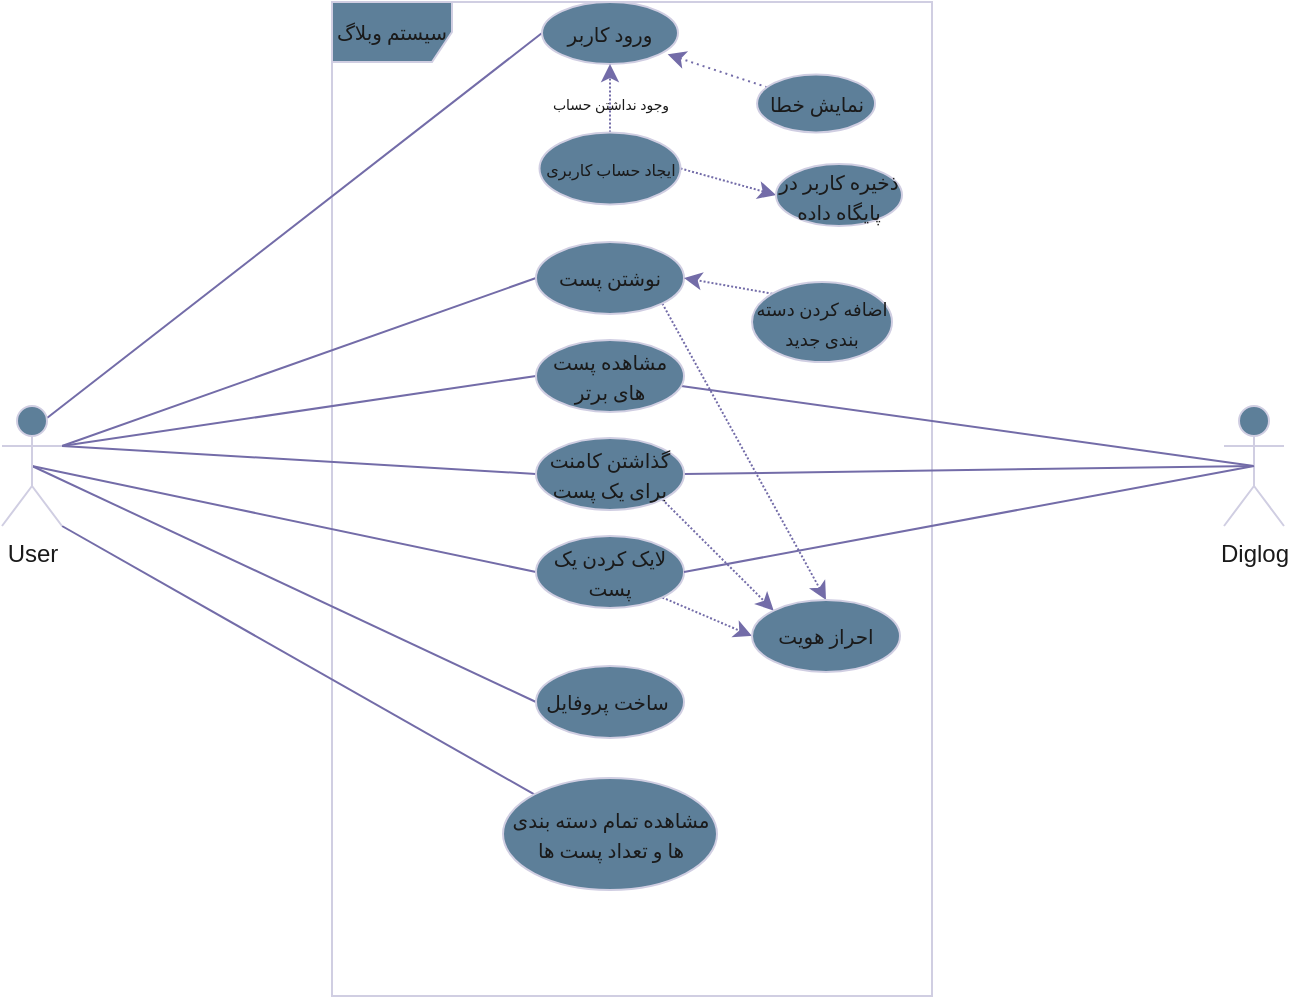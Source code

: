 <mxfile version="24.4.4" type="github">
  <diagram id="C5RBs43oDa-KdzZeNtuy" name="Page-1">
    <mxGraphModel dx="1167" dy="580" grid="0" gridSize="10" guides="1" tooltips="1" connect="1" arrows="1" fold="1" page="1" pageScale="1" pageWidth="827" pageHeight="1169" math="0" shadow="0">
      <root>
        <mxCell id="WIyWlLk6GJQsqaUBKTNV-0" />
        <mxCell id="WIyWlLk6GJQsqaUBKTNV-1" parent="WIyWlLk6GJQsqaUBKTNV-0" />
        <mxCell id="NMSrQERmVCEjVIg-8JzD-0" value="&lt;font style=&quot;font-size: 10px;&quot; face=&quot;Vazirmatn&quot;&gt;سیستم وبلاگ&lt;/font&gt;" style="shape=umlFrame;whiteSpace=wrap;html=1;pointerEvents=0;labelBackgroundColor=none;fillColor=#5D7F99;strokeColor=#D0CEE2;fontColor=#1A1A1A;" parent="WIyWlLk6GJQsqaUBKTNV-1" vertex="1">
          <mxGeometry x="264" y="74" width="300" height="497" as="geometry" />
        </mxCell>
        <mxCell id="NMSrQERmVCEjVIg-8JzD-11" style="rounded=0;orthogonalLoop=1;jettySize=auto;html=1;exitX=0.75;exitY=0.1;exitDx=0;exitDy=0;exitPerimeter=0;entryX=0;entryY=0.5;entryDx=0;entryDy=0;labelBackgroundColor=none;strokeColor=#736CA8;fontColor=default;endArrow=none;endFill=0;" parent="WIyWlLk6GJQsqaUBKTNV-1" source="NMSrQERmVCEjVIg-8JzD-1" target="NMSrQERmVCEjVIg-8JzD-3" edge="1">
          <mxGeometry relative="1" as="geometry" />
        </mxCell>
        <mxCell id="P2OjYQdWtaf4uAiAOgez-2" style="rounded=0;orthogonalLoop=1;jettySize=auto;html=1;exitX=1;exitY=0.333;exitDx=0;exitDy=0;exitPerimeter=0;entryX=0;entryY=0.5;entryDx=0;entryDy=0;strokeColor=#736CA8;endArrow=none;endFill=0;labelBackgroundColor=none;fontColor=default;" edge="1" parent="WIyWlLk6GJQsqaUBKTNV-1" source="NMSrQERmVCEjVIg-8JzD-1" target="P2OjYQdWtaf4uAiAOgez-0">
          <mxGeometry relative="1" as="geometry" />
        </mxCell>
        <mxCell id="P2OjYQdWtaf4uAiAOgez-6" style="rounded=0;orthogonalLoop=1;jettySize=auto;html=1;exitX=1;exitY=0.333;exitDx=0;exitDy=0;exitPerimeter=0;entryX=0;entryY=0.5;entryDx=0;entryDy=0;strokeColor=#736CA8;endArrow=none;endFill=0;labelBackgroundColor=none;fontColor=default;" edge="1" parent="WIyWlLk6GJQsqaUBKTNV-1" source="NMSrQERmVCEjVIg-8JzD-1" target="P2OjYQdWtaf4uAiAOgez-5">
          <mxGeometry relative="1" as="geometry" />
        </mxCell>
        <mxCell id="P2OjYQdWtaf4uAiAOgez-10" style="rounded=0;orthogonalLoop=1;jettySize=auto;html=1;exitX=1;exitY=0.333;exitDx=0;exitDy=0;exitPerimeter=0;entryX=0;entryY=0.5;entryDx=0;entryDy=0;strokeColor=#736CA8;endArrow=none;endFill=0;labelBackgroundColor=none;fontColor=default;" edge="1" parent="WIyWlLk6GJQsqaUBKTNV-1" source="NMSrQERmVCEjVIg-8JzD-1" target="P2OjYQdWtaf4uAiAOgez-7">
          <mxGeometry relative="1" as="geometry" />
        </mxCell>
        <mxCell id="P2OjYQdWtaf4uAiAOgez-11" style="rounded=0;orthogonalLoop=1;jettySize=auto;html=1;exitX=0.5;exitY=0.5;exitDx=0;exitDy=0;exitPerimeter=0;entryX=0;entryY=0.5;entryDx=0;entryDy=0;strokeColor=#736CA8;endArrow=none;endFill=0;labelBackgroundColor=none;fontColor=default;" edge="1" parent="WIyWlLk6GJQsqaUBKTNV-1" source="NMSrQERmVCEjVIg-8JzD-1" target="P2OjYQdWtaf4uAiAOgez-8">
          <mxGeometry relative="1" as="geometry" />
        </mxCell>
        <mxCell id="P2OjYQdWtaf4uAiAOgez-12" style="rounded=0;orthogonalLoop=1;jettySize=auto;html=1;exitX=0.5;exitY=0.5;exitDx=0;exitDy=0;exitPerimeter=0;entryX=0;entryY=0.5;entryDx=0;entryDy=0;strokeColor=#736CA8;endArrow=none;endFill=0;labelBackgroundColor=none;fontColor=default;" edge="1" parent="WIyWlLk6GJQsqaUBKTNV-1" source="NMSrQERmVCEjVIg-8JzD-1" target="P2OjYQdWtaf4uAiAOgez-9">
          <mxGeometry relative="1" as="geometry" />
        </mxCell>
        <mxCell id="P2OjYQdWtaf4uAiAOgez-23" style="rounded=0;orthogonalLoop=1;jettySize=auto;html=1;exitX=1;exitY=1;exitDx=0;exitDy=0;exitPerimeter=0;entryX=0;entryY=0;entryDx=0;entryDy=0;strokeColor=#736CA8;endArrow=none;endFill=0;labelBackgroundColor=none;fontColor=default;" edge="1" parent="WIyWlLk6GJQsqaUBKTNV-1" source="NMSrQERmVCEjVIg-8JzD-1" target="P2OjYQdWtaf4uAiAOgez-22">
          <mxGeometry relative="1" as="geometry" />
        </mxCell>
        <mxCell id="NMSrQERmVCEjVIg-8JzD-1" value="User" style="shape=umlActor;verticalLabelPosition=bottom;verticalAlign=top;html=1;labelBackgroundColor=none;fillColor=#5D7F99;strokeColor=#D0CEE2;fontColor=#1A1A1A;" parent="WIyWlLk6GJQsqaUBKTNV-1" vertex="1">
          <mxGeometry x="99" y="276" width="30" height="60" as="geometry" />
        </mxCell>
        <mxCell id="P2OjYQdWtaf4uAiAOgez-13" style="rounded=0;orthogonalLoop=1;jettySize=auto;html=1;exitX=0.5;exitY=0.5;exitDx=0;exitDy=0;exitPerimeter=0;strokeColor=#736CA8;strokeWidth=1;startArrow=none;startFill=0;endArrow=none;endFill=0;labelBackgroundColor=none;fontColor=default;" edge="1" parent="WIyWlLk6GJQsqaUBKTNV-1" source="NMSrQERmVCEjVIg-8JzD-2" target="P2OjYQdWtaf4uAiAOgez-5">
          <mxGeometry relative="1" as="geometry" />
        </mxCell>
        <mxCell id="P2OjYQdWtaf4uAiAOgez-14" style="rounded=0;orthogonalLoop=1;jettySize=auto;html=1;exitX=0.5;exitY=0.5;exitDx=0;exitDy=0;exitPerimeter=0;entryX=1;entryY=0.5;entryDx=0;entryDy=0;strokeColor=#736CA8;endArrow=none;endFill=0;labelBackgroundColor=none;fontColor=default;" edge="1" parent="WIyWlLk6GJQsqaUBKTNV-1" source="NMSrQERmVCEjVIg-8JzD-2" target="P2OjYQdWtaf4uAiAOgez-7">
          <mxGeometry relative="1" as="geometry" />
        </mxCell>
        <mxCell id="NMSrQERmVCEjVIg-8JzD-2" value="Diglog" style="shape=umlActor;verticalLabelPosition=bottom;verticalAlign=top;html=1;labelBackgroundColor=none;fillColor=#5D7F99;strokeColor=#D0CEE2;fontColor=#1A1A1A;" parent="WIyWlLk6GJQsqaUBKTNV-1" vertex="1">
          <mxGeometry x="710" y="276" width="30" height="60" as="geometry" />
        </mxCell>
        <mxCell id="NMSrQERmVCEjVIg-8JzD-3" value="&lt;font style=&quot;font-size: 10px;&quot; face=&quot;Vazirmatn&quot;&gt;ورود کاربر&lt;/font&gt;" style="ellipse;whiteSpace=wrap;html=1;labelBackgroundColor=none;fillColor=#5D7F99;strokeColor=#D0CEE2;fontColor=#1A1A1A;" parent="WIyWlLk6GJQsqaUBKTNV-1" vertex="1">
          <mxGeometry x="369" y="74" width="68" height="31" as="geometry" />
        </mxCell>
        <mxCell id="NMSrQERmVCEjVIg-8JzD-10" value="" style="rounded=0;orthogonalLoop=1;jettySize=auto;html=1;dashed=1;dashPattern=1 2;entryX=0.924;entryY=0.843;entryDx=0;entryDy=0;entryPerimeter=0;labelBackgroundColor=none;strokeColor=#736CA8;fontColor=default;" parent="WIyWlLk6GJQsqaUBKTNV-1" source="NMSrQERmVCEjVIg-8JzD-4" target="NMSrQERmVCEjVIg-8JzD-3" edge="1">
          <mxGeometry relative="1" as="geometry">
            <mxPoint x="434.997" y="96.004" as="targetPoint" />
          </mxGeometry>
        </mxCell>
        <mxCell id="NMSrQERmVCEjVIg-8JzD-4" value="&lt;font face=&quot;Vazirmatn&quot;&gt;&lt;span style=&quot;font-size: 10px;&quot;&gt;نمایش خطا&lt;/span&gt;&lt;/font&gt;" style="ellipse;whiteSpace=wrap;html=1;labelBackgroundColor=none;fillColor=#5D7F99;strokeColor=#D0CEE2;fontColor=#1A1A1A;" parent="WIyWlLk6GJQsqaUBKTNV-1" vertex="1">
          <mxGeometry x="476.52" y="110.24" width="59" height="29" as="geometry" />
        </mxCell>
        <mxCell id="NMSrQERmVCEjVIg-8JzD-15" style="rounded=0;orthogonalLoop=1;jettySize=auto;html=1;exitX=1;exitY=0.5;exitDx=0;exitDy=0;entryX=0;entryY=0.5;entryDx=0;entryDy=0;dashed=1;dashPattern=1 1;labelBackgroundColor=none;strokeColor=#736CA8;fontColor=default;" parent="WIyWlLk6GJQsqaUBKTNV-1" source="NMSrQERmVCEjVIg-8JzD-12" target="NMSrQERmVCEjVIg-8JzD-13" edge="1">
          <mxGeometry relative="1" as="geometry" />
        </mxCell>
        <mxCell id="NMSrQERmVCEjVIg-8JzD-17" style="rounded=0;orthogonalLoop=1;jettySize=auto;html=1;exitX=0.5;exitY=0;exitDx=0;exitDy=0;entryX=0.5;entryY=1;entryDx=0;entryDy=0;dashed=1;dashPattern=1 1;labelBackgroundColor=none;strokeColor=#736CA8;fontColor=default;" parent="WIyWlLk6GJQsqaUBKTNV-1" source="NMSrQERmVCEjVIg-8JzD-12" target="NMSrQERmVCEjVIg-8JzD-3" edge="1">
          <mxGeometry relative="1" as="geometry" />
        </mxCell>
        <mxCell id="NMSrQERmVCEjVIg-8JzD-18" value="&lt;font style=&quot;font-size: 7px;&quot; data-font-src=&quot;https://fonts.googleapis.com/css?family=Vazirmatn&quot; face=&quot;Vazirmatn&quot;&gt;وجود نداشتن حساب&lt;/font&gt;" style="edgeLabel;html=1;align=center;verticalAlign=middle;resizable=0;points=[];labelBackgroundColor=none;fontColor=#1A1A1A;" parent="NMSrQERmVCEjVIg-8JzD-17" vertex="1" connectable="0">
          <mxGeometry x="-0.114" relative="1" as="geometry">
            <mxPoint as="offset" />
          </mxGeometry>
        </mxCell>
        <mxCell id="NMSrQERmVCEjVIg-8JzD-12" value="&lt;font style=&quot;font-size: 8px;&quot; face=&quot;Vazirmatn&quot;&gt;ایجاد حساب کاربری&lt;/font&gt;" style="ellipse;whiteSpace=wrap;html=1;labelBackgroundColor=none;fillColor=#5D7F99;strokeColor=#D0CEE2;fontColor=#1A1A1A;" parent="WIyWlLk6GJQsqaUBKTNV-1" vertex="1">
          <mxGeometry x="367.75" y="139.24" width="70.5" height="36" as="geometry" />
        </mxCell>
        <mxCell id="NMSrQERmVCEjVIg-8JzD-13" value="&lt;font face=&quot;Vazirmatn&quot;&gt;&lt;span style=&quot;font-size: 10px;&quot;&gt;ذخیره کاربر در پایگاه داده&lt;/span&gt;&lt;/font&gt;" style="ellipse;whiteSpace=wrap;html=1;labelBackgroundColor=none;fillColor=#5D7F99;strokeColor=#D0CEE2;fontColor=#1A1A1A;" parent="WIyWlLk6GJQsqaUBKTNV-1" vertex="1">
          <mxGeometry x="486" y="155" width="63" height="31" as="geometry" />
        </mxCell>
        <mxCell id="P2OjYQdWtaf4uAiAOgez-18" style="rounded=0;orthogonalLoop=1;jettySize=auto;html=1;exitX=1;exitY=1;exitDx=0;exitDy=0;entryX=0.5;entryY=0;entryDx=0;entryDy=0;strokeColor=#736CA8;dashed=1;dashPattern=1 1;labelBackgroundColor=none;fontColor=default;" edge="1" parent="WIyWlLk6GJQsqaUBKTNV-1" source="P2OjYQdWtaf4uAiAOgez-0" target="P2OjYQdWtaf4uAiAOgez-16">
          <mxGeometry relative="1" as="geometry" />
        </mxCell>
        <mxCell id="P2OjYQdWtaf4uAiAOgez-0" value="&lt;font face=&quot;Vazirmatn&quot;&gt;&lt;span style=&quot;font-size: 10px;&quot;&gt;نوشتن پست&lt;/span&gt;&lt;/font&gt;" style="ellipse;whiteSpace=wrap;html=1;labelBackgroundColor=none;fillColor=#5D7F99;strokeColor=#D0CEE2;fontColor=#1A1A1A;" vertex="1" parent="WIyWlLk6GJQsqaUBKTNV-1">
          <mxGeometry x="366" y="194" width="74" height="36" as="geometry" />
        </mxCell>
        <mxCell id="P2OjYQdWtaf4uAiAOgez-3" style="rounded=0;orthogonalLoop=1;jettySize=auto;html=1;exitX=0;exitY=0;exitDx=0;exitDy=0;entryX=1;entryY=0.5;entryDx=0;entryDy=0;strokeColor=#736CA8;dashed=1;dashPattern=1 1;labelBackgroundColor=none;fontColor=default;" edge="1" parent="WIyWlLk6GJQsqaUBKTNV-1" source="P2OjYQdWtaf4uAiAOgez-1" target="P2OjYQdWtaf4uAiAOgez-0">
          <mxGeometry relative="1" as="geometry" />
        </mxCell>
        <mxCell id="P2OjYQdWtaf4uAiAOgez-1" value="&lt;font style=&quot;font-size: 9px;&quot; face=&quot;Vazirmatn&quot;&gt;اضافه کردن دسته بندی جدید&lt;/font&gt;" style="ellipse;whiteSpace=wrap;html=1;labelBackgroundColor=none;fillColor=#5D7F99;strokeColor=#D0CEE2;fontColor=#1A1A1A;" vertex="1" parent="WIyWlLk6GJQsqaUBKTNV-1">
          <mxGeometry x="474" y="214" width="70" height="40" as="geometry" />
        </mxCell>
        <mxCell id="P2OjYQdWtaf4uAiAOgez-5" value="&lt;font face=&quot;Vazirmatn&quot;&gt;&lt;span style=&quot;font-size: 10px;&quot;&gt;مشاهده پست های برتر&lt;/span&gt;&lt;/font&gt;" style="ellipse;whiteSpace=wrap;html=1;labelBackgroundColor=none;fillColor=#5D7F99;strokeColor=#D0CEE2;fontColor=#1A1A1A;" vertex="1" parent="WIyWlLk6GJQsqaUBKTNV-1">
          <mxGeometry x="366" y="243" width="74" height="36" as="geometry" />
        </mxCell>
        <mxCell id="P2OjYQdWtaf4uAiAOgez-19" style="rounded=0;orthogonalLoop=1;jettySize=auto;html=1;exitX=1;exitY=1;exitDx=0;exitDy=0;entryX=0;entryY=0;entryDx=0;entryDy=0;strokeColor=#736CA8;dashed=1;dashPattern=1 1;labelBackgroundColor=none;fontColor=default;" edge="1" parent="WIyWlLk6GJQsqaUBKTNV-1" source="P2OjYQdWtaf4uAiAOgez-7" target="P2OjYQdWtaf4uAiAOgez-16">
          <mxGeometry relative="1" as="geometry" />
        </mxCell>
        <mxCell id="P2OjYQdWtaf4uAiAOgez-7" value="&lt;font face=&quot;Vazirmatn&quot;&gt;&lt;span style=&quot;font-size: 10px;&quot;&gt;گذاشتن کامنت برای یک پست&lt;/span&gt;&lt;/font&gt;" style="ellipse;whiteSpace=wrap;html=1;labelBackgroundColor=none;fillColor=#5D7F99;strokeColor=#D0CEE2;fontColor=#1A1A1A;" vertex="1" parent="WIyWlLk6GJQsqaUBKTNV-1">
          <mxGeometry x="366" y="292" width="74" height="36" as="geometry" />
        </mxCell>
        <mxCell id="P2OjYQdWtaf4uAiAOgez-20" style="rounded=0;orthogonalLoop=1;jettySize=auto;html=1;exitX=1;exitY=1;exitDx=0;exitDy=0;entryX=0;entryY=0.5;entryDx=0;entryDy=0;strokeColor=#736CA8;dashed=1;dashPattern=1 1;labelBackgroundColor=none;fontColor=default;" edge="1" parent="WIyWlLk6GJQsqaUBKTNV-1" source="P2OjYQdWtaf4uAiAOgez-8" target="P2OjYQdWtaf4uAiAOgez-16">
          <mxGeometry relative="1" as="geometry" />
        </mxCell>
        <mxCell id="P2OjYQdWtaf4uAiAOgez-8" value="&lt;font face=&quot;Vazirmatn&quot;&gt;&lt;span style=&quot;font-size: 10px;&quot;&gt;لایک کردن یک پست&lt;/span&gt;&lt;/font&gt;" style="ellipse;whiteSpace=wrap;html=1;labelBackgroundColor=none;fillColor=#5D7F99;strokeColor=#D0CEE2;fontColor=#1A1A1A;" vertex="1" parent="WIyWlLk6GJQsqaUBKTNV-1">
          <mxGeometry x="366" y="341" width="74" height="36" as="geometry" />
        </mxCell>
        <mxCell id="P2OjYQdWtaf4uAiAOgez-9" value="&lt;font face=&quot;Vazirmatn&quot;&gt;&lt;span style=&quot;font-size: 10px;&quot;&gt;ساخت پروفایل&amp;nbsp;&lt;/span&gt;&lt;/font&gt;" style="ellipse;whiteSpace=wrap;html=1;labelBackgroundColor=none;fillColor=#5D7F99;strokeColor=#D0CEE2;fontColor=#1A1A1A;" vertex="1" parent="WIyWlLk6GJQsqaUBKTNV-1">
          <mxGeometry x="366" y="406" width="74" height="36" as="geometry" />
        </mxCell>
        <mxCell id="P2OjYQdWtaf4uAiAOgez-15" style="rounded=0;orthogonalLoop=1;jettySize=auto;html=1;exitX=1;exitY=0.5;exitDx=0;exitDy=0;entryX=0.5;entryY=0.5;entryDx=0;entryDy=0;entryPerimeter=0;strokeColor=#736CA8;endArrow=none;endFill=0;labelBackgroundColor=none;fontColor=default;" edge="1" parent="WIyWlLk6GJQsqaUBKTNV-1" source="P2OjYQdWtaf4uAiAOgez-8" target="NMSrQERmVCEjVIg-8JzD-2">
          <mxGeometry relative="1" as="geometry" />
        </mxCell>
        <mxCell id="P2OjYQdWtaf4uAiAOgez-16" value="&lt;font face=&quot;Vazirmatn&quot;&gt;&lt;span style=&quot;font-size: 10px;&quot;&gt;احراز هویت&lt;/span&gt;&lt;/font&gt;" style="ellipse;whiteSpace=wrap;html=1;labelBackgroundColor=none;fillColor=#5D7F99;strokeColor=#D0CEE2;fontColor=#1A1A1A;" vertex="1" parent="WIyWlLk6GJQsqaUBKTNV-1">
          <mxGeometry x="474" y="373" width="74" height="36" as="geometry" />
        </mxCell>
        <mxCell id="P2OjYQdWtaf4uAiAOgez-22" value="&lt;font face=&quot;Vazirmatn&quot;&gt;&lt;span style=&quot;font-size: 10px;&quot;&gt;مشاهده تمام دسته بندی ها و تعداد پست ها&lt;/span&gt;&lt;/font&gt;" style="ellipse;whiteSpace=wrap;html=1;labelBackgroundColor=none;fillColor=#5D7F99;strokeColor=#D0CEE2;fontColor=#1A1A1A;" vertex="1" parent="WIyWlLk6GJQsqaUBKTNV-1">
          <mxGeometry x="349.5" y="462" width="107" height="56" as="geometry" />
        </mxCell>
      </root>
    </mxGraphModel>
  </diagram>
</mxfile>
